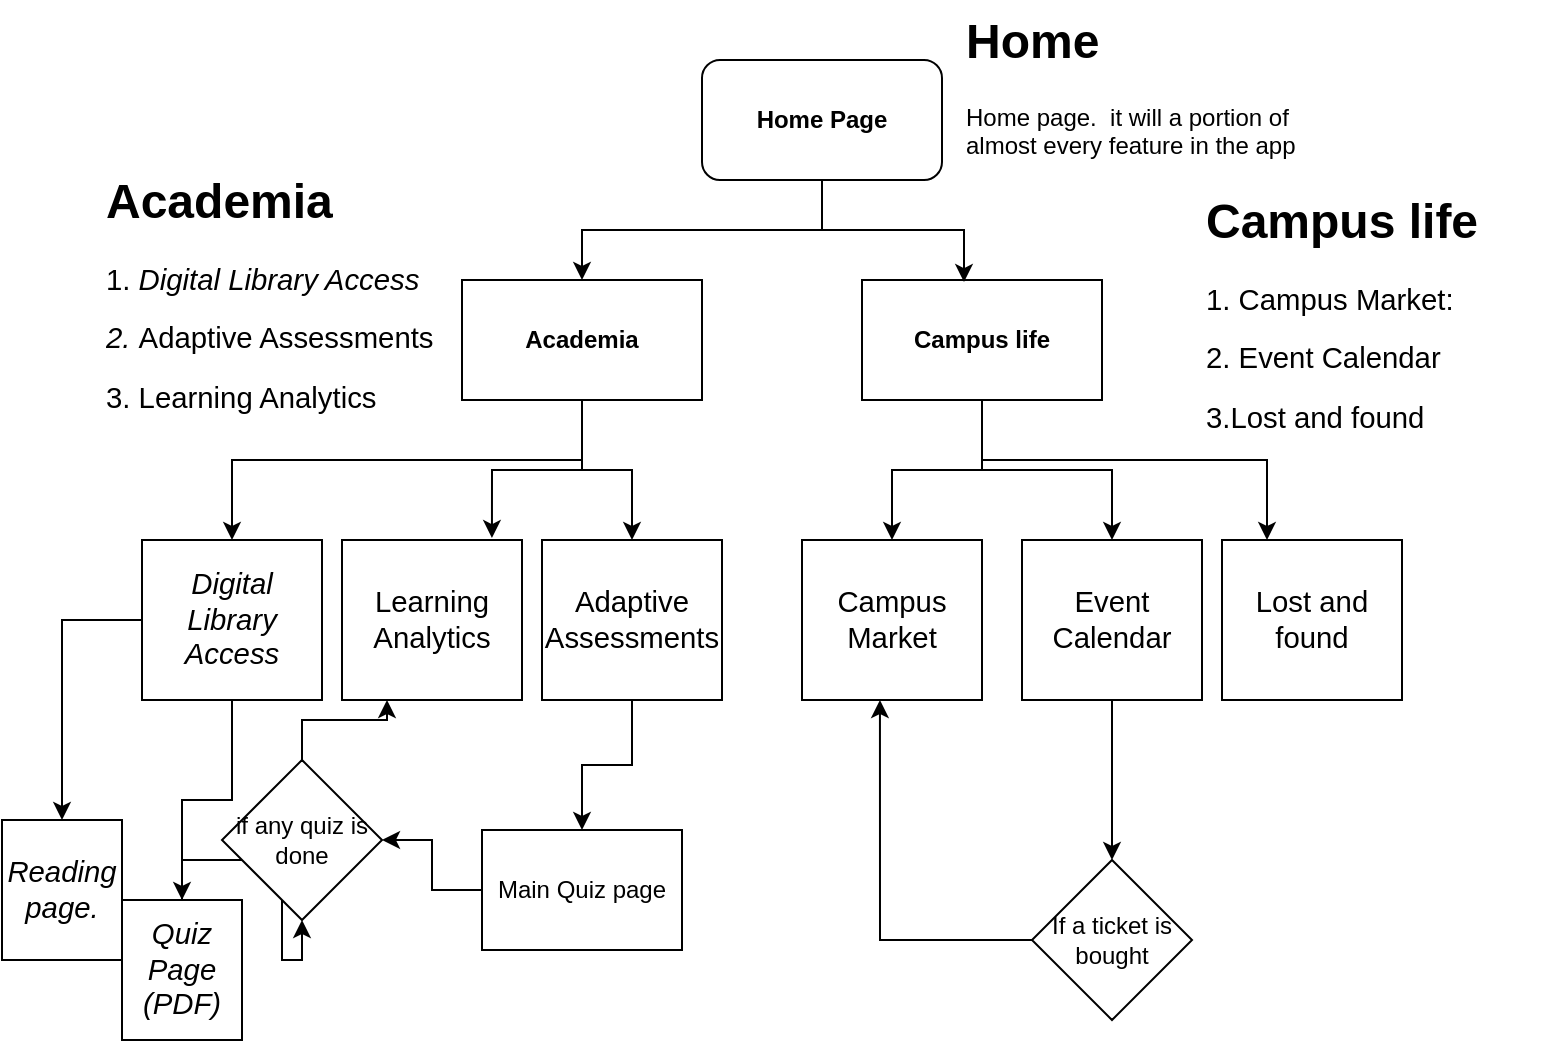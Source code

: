 <mxfile version="26.0.1">
  <diagram name="Page-1" id="t2Agn3zVJbbcYLE0rASg">
    <mxGraphModel dx="872" dy="485" grid="1" gridSize="10" guides="1" tooltips="1" connect="1" arrows="1" fold="1" page="1" pageScale="1" pageWidth="850" pageHeight="1100" math="0" shadow="0">
      <root>
        <mxCell id="0" />
        <mxCell id="1" parent="0" />
        <mxCell id="_6m41STNGbUdQRh68FWX-44" style="edgeStyle=orthogonalEdgeStyle;rounded=0;orthogonalLoop=1;jettySize=auto;html=1;entryX=0.5;entryY=0;entryDx=0;entryDy=0;" edge="1" parent="1" source="FUpWUue3s9DD8rc0HmMt-1" target="FUpWUue3s9DD8rc0HmMt-3">
          <mxGeometry relative="1" as="geometry" />
        </mxCell>
        <mxCell id="FUpWUue3s9DD8rc0HmMt-1" value="&lt;b&gt;Home Page&lt;/b&gt;" style="rounded=1;whiteSpace=wrap;html=1;" parent="1" vertex="1">
          <mxGeometry x="350" y="40" width="120" height="60" as="geometry" />
        </mxCell>
        <mxCell id="FUpWUue3s9DD8rc0HmMt-2" value="&lt;h1 style=&quot;margin-top: 0px;&quot;&gt;Home&lt;/h1&gt;&lt;p&gt;&lt;span style=&quot;text-align: center;&quot;&gt;Home page.&amp;nbsp; it will a portion of almost every feature in the app&lt;/span&gt;&lt;/p&gt;" style="text;html=1;whiteSpace=wrap;overflow=hidden;rounded=0;" parent="1" vertex="1">
          <mxGeometry x="480" y="10" width="170" height="90" as="geometry" />
        </mxCell>
        <mxCell id="_6m41STNGbUdQRh68FWX-36" style="edgeStyle=orthogonalEdgeStyle;rounded=0;orthogonalLoop=1;jettySize=auto;html=1;entryX=0.5;entryY=0;entryDx=0;entryDy=0;" edge="1" parent="1" source="FUpWUue3s9DD8rc0HmMt-3" target="_6m41STNGbUdQRh68FWX-32">
          <mxGeometry relative="1" as="geometry" />
        </mxCell>
        <mxCell id="_6m41STNGbUdQRh68FWX-45" style="edgeStyle=orthogonalEdgeStyle;rounded=0;orthogonalLoop=1;jettySize=auto;html=1;entryX=0.5;entryY=0;entryDx=0;entryDy=0;" edge="1" parent="1" source="FUpWUue3s9DD8rc0HmMt-3" target="FUpWUue3s9DD8rc0HmMt-19">
          <mxGeometry relative="1" as="geometry">
            <Array as="points">
              <mxPoint x="290" y="240" />
              <mxPoint x="115" y="240" />
            </Array>
          </mxGeometry>
        </mxCell>
        <mxCell id="FUpWUue3s9DD8rc0HmMt-3" value="&lt;b&gt;Academia&lt;/b&gt;" style="rounded=0;whiteSpace=wrap;html=1;" parent="1" vertex="1">
          <mxGeometry x="230" y="150" width="120" height="60" as="geometry" />
        </mxCell>
        <mxCell id="_6m41STNGbUdQRh68FWX-39" value="" style="edgeStyle=orthogonalEdgeStyle;rounded=0;orthogonalLoop=1;jettySize=auto;html=1;" edge="1" parent="1" source="FUpWUue3s9DD8rc0HmMt-4" target="FUpWUue3s9DD8rc0HmMt-25">
          <mxGeometry relative="1" as="geometry" />
        </mxCell>
        <mxCell id="_6m41STNGbUdQRh68FWX-41" style="edgeStyle=orthogonalEdgeStyle;rounded=0;orthogonalLoop=1;jettySize=auto;html=1;entryX=0.5;entryY=0;entryDx=0;entryDy=0;" edge="1" parent="1" source="FUpWUue3s9DD8rc0HmMt-4" target="FUpWUue3s9DD8rc0HmMt-24">
          <mxGeometry relative="1" as="geometry" />
        </mxCell>
        <mxCell id="_6m41STNGbUdQRh68FWX-42" style="edgeStyle=orthogonalEdgeStyle;rounded=0;orthogonalLoop=1;jettySize=auto;html=1;entryX=0.25;entryY=0;entryDx=0;entryDy=0;" edge="1" parent="1" source="FUpWUue3s9DD8rc0HmMt-4" target="FUpWUue3s9DD8rc0HmMt-26">
          <mxGeometry relative="1" as="geometry">
            <Array as="points">
              <mxPoint x="490" y="240" />
              <mxPoint x="633" y="240" />
            </Array>
          </mxGeometry>
        </mxCell>
        <mxCell id="FUpWUue3s9DD8rc0HmMt-4" value="&lt;b&gt;Campus life&lt;/b&gt;" style="rounded=0;whiteSpace=wrap;html=1;" parent="1" vertex="1">
          <mxGeometry x="430" y="150" width="120" height="60" as="geometry" />
        </mxCell>
        <mxCell id="FUpWUue3s9DD8rc0HmMt-12" value="&lt;h1 style=&quot;margin-top: 0px;&quot;&gt;Academia&lt;/h1&gt;&lt;p&gt;&lt;font face=&quot;Arial, sans-serif&quot;&gt;&lt;span style=&quot;font-size: 14.667px; white-space-collapse: preserve;&quot;&gt;1. &lt;/span&gt;&lt;/font&gt;&lt;span style=&quot;background-color: transparent; font-family: Arial, sans-serif; font-size: 11pt; font-style: italic; white-space-collapse: preserve; color: light-dark(rgb(0, 0, 0), rgb(255, 255, 255));&quot;&gt;Digital Library Access&lt;/span&gt;&lt;/p&gt;&lt;p&gt;&lt;span style=&quot;background-color: transparent; font-family: Arial, sans-serif; font-size: 11pt; font-style: italic; white-space-collapse: preserve; color: light-dark(rgb(0, 0, 0), rgb(255, 255, 255));&quot;&gt;2. &lt;/span&gt;&lt;span style=&quot;background-color: transparent; font-family: Arial, sans-serif; font-size: 11pt; white-space-collapse: preserve; color: light-dark(rgb(0, 0, 0), rgb(255, 255, 255));&quot;&gt;Adaptive Assessments&lt;/span&gt;&lt;/p&gt;&lt;p&gt;&lt;span style=&quot;background-color: transparent; font-family: Arial, sans-serif; font-size: 11pt; white-space-collapse: preserve; color: light-dark(rgb(0, 0, 0), rgb(255, 255, 255));&quot;&gt;3. &lt;/span&gt;&lt;span style=&quot;background-color: transparent; color: light-dark(rgb(0, 0, 0), rgb(255, 255, 255)); white-space-collapse: preserve; font-size: 11pt; font-family: Arial, sans-serif; font-variant-numeric: normal; font-variant-east-asian: normal; font-variant-alternates: normal; font-variant-position: normal; font-variant-emoji: normal; vertical-align: baseline;&quot;&gt;Learning Analytics&lt;/span&gt;&lt;/p&gt;" style="text;html=1;whiteSpace=wrap;overflow=hidden;rounded=0;" parent="1" vertex="1">
          <mxGeometry x="50" y="90" width="180" height="140" as="geometry" />
        </mxCell>
        <mxCell id="FUpWUue3s9DD8rc0HmMt-13" value="&lt;h1 style=&quot;margin-top: 0px;&quot;&gt;Campus life&lt;/h1&gt;&lt;p&gt;&lt;font face=&quot;Arial, sans-serif&quot;&gt;&lt;span style=&quot;font-size: 14.667px; white-space-collapse: preserve;&quot;&gt;1. &lt;/span&gt;&lt;/font&gt;&lt;span style=&quot;background-color: transparent; font-family: Arial, sans-serif; font-size: 11pt; white-space-collapse: preserve; color: light-dark(rgb(0, 0, 0), rgb(255, 255, 255));&quot;&gt;Campus Market:&lt;/span&gt;&lt;/p&gt;&lt;p&gt;&lt;span style=&quot;background-color: transparent; font-family: Arial, sans-serif; font-size: 11pt; white-space-collapse: preserve; color: light-dark(rgb(0, 0, 0), rgb(255, 255, 255));&quot;&gt;2. &lt;/span&gt;&lt;span style=&quot;background-color: transparent; font-family: Arial, sans-serif; font-size: 11pt; white-space-collapse: preserve; color: light-dark(rgb(0, 0, 0), rgb(255, 255, 255));&quot;&gt;Event Calendar&lt;/span&gt;&lt;/p&gt;&lt;p&gt;&lt;span style=&quot;background-color: transparent; font-family: Arial, sans-serif; font-size: 11pt; white-space-collapse: preserve; color: light-dark(rgb(0, 0, 0), rgb(255, 255, 255));&quot;&gt;3.&lt;/span&gt;&lt;span style=&quot;background-color: transparent; font-family: Arial, sans-serif; font-size: 11pt; white-space-collapse: preserve; color: light-dark(rgb(0, 0, 0), rgb(255, 255, 255));&quot;&gt;Lost and found&lt;/span&gt;&lt;/p&gt;" style="text;html=1;whiteSpace=wrap;overflow=hidden;rounded=0;" parent="1" vertex="1">
          <mxGeometry x="600" y="100" width="180" height="140" as="geometry" />
        </mxCell>
        <mxCell id="FUpWUue3s9DD8rc0HmMt-18" value="&lt;span style=&quot;font-family: Arial, sans-serif; font-size: 14.667px; text-align: left; white-space-collapse: preserve;&quot;&gt;Learning Analytics&lt;/span&gt;" style="rounded=0;whiteSpace=wrap;html=1;" parent="1" vertex="1">
          <mxGeometry x="170" y="280" width="90" height="80" as="geometry" />
        </mxCell>
        <mxCell id="_6m41STNGbUdQRh68FWX-34" style="edgeStyle=orthogonalEdgeStyle;rounded=0;orthogonalLoop=1;jettySize=auto;html=1;entryX=0.5;entryY=0;entryDx=0;entryDy=0;" edge="1" parent="1" source="FUpWUue3s9DD8rc0HmMt-19" target="_6m41STNGbUdQRh68FWX-4">
          <mxGeometry relative="1" as="geometry" />
        </mxCell>
        <mxCell id="_6m41STNGbUdQRh68FWX-35" style="edgeStyle=orthogonalEdgeStyle;rounded=0;orthogonalLoop=1;jettySize=auto;html=1;entryX=0.5;entryY=0;entryDx=0;entryDy=0;" edge="1" parent="1" source="FUpWUue3s9DD8rc0HmMt-19" target="_6m41STNGbUdQRh68FWX-3">
          <mxGeometry relative="1" as="geometry" />
        </mxCell>
        <mxCell id="FUpWUue3s9DD8rc0HmMt-19" value="&lt;span style=&quot;font-family: Arial, sans-serif; font-size: 14.667px; font-style: italic; text-align: left; white-space-collapse: preserve;&quot;&gt;Digital Library Access&lt;/span&gt;" style="rounded=0;whiteSpace=wrap;html=1;" parent="1" vertex="1">
          <mxGeometry x="70" y="280" width="90" height="80" as="geometry" />
        </mxCell>
        <mxCell id="FUpWUue3s9DD8rc0HmMt-24" value="&lt;span style=&quot;font-family: Arial, sans-serif; font-size: 14.667px; text-align: left; white-space-collapse: preserve;&quot;&gt;Campus Market&lt;/span&gt;" style="rounded=0;whiteSpace=wrap;html=1;" parent="1" vertex="1">
          <mxGeometry x="400" y="280" width="90" height="80" as="geometry" />
        </mxCell>
        <mxCell id="_6m41STNGbUdQRh68FWX-53" value="" style="edgeStyle=orthogonalEdgeStyle;rounded=0;orthogonalLoop=1;jettySize=auto;html=1;" edge="1" parent="1" source="FUpWUue3s9DD8rc0HmMt-25" target="_6m41STNGbUdQRh68FWX-52">
          <mxGeometry relative="1" as="geometry" />
        </mxCell>
        <mxCell id="FUpWUue3s9DD8rc0HmMt-25" value="&lt;span style=&quot;font-family: Arial, sans-serif; font-size: 14.667px; text-align: left; white-space-collapse: preserve;&quot;&gt;Event Calendar&lt;/span&gt;" style="rounded=0;whiteSpace=wrap;html=1;" parent="1" vertex="1">
          <mxGeometry x="510" y="280" width="90" height="80" as="geometry" />
        </mxCell>
        <mxCell id="FUpWUue3s9DD8rc0HmMt-26" value="&lt;span style=&quot;font-family: Arial, sans-serif; font-size: 14.667px; text-align: left; white-space-collapse: preserve;&quot;&gt;Lost and found&lt;/span&gt;" style="rounded=0;whiteSpace=wrap;html=1;" parent="1" vertex="1">
          <mxGeometry x="610" y="280" width="90" height="80" as="geometry" />
        </mxCell>
        <mxCell id="_6m41STNGbUdQRh68FWX-3" value="&lt;div style=&quot;&quot;&gt;&lt;font face=&quot;Arial, sans-serif&quot;&gt;&lt;span style=&quot;font-size: 14.667px; white-space-collapse: preserve;&quot;&gt;&lt;i&gt;Reading page.&lt;/i&gt;&lt;/span&gt;&lt;/font&gt;&lt;/div&gt;" style="rounded=0;whiteSpace=wrap;html=1;align=center;" vertex="1" parent="1">
          <mxGeometry y="420" width="60" height="70" as="geometry" />
        </mxCell>
        <mxCell id="_6m41STNGbUdQRh68FWX-26" style="edgeStyle=orthogonalEdgeStyle;rounded=0;orthogonalLoop=1;jettySize=auto;html=1;entryX=0.5;entryY=1;entryDx=0;entryDy=0;" edge="1" parent="1" source="_6m41STNGbUdQRh68FWX-4" target="_6m41STNGbUdQRh68FWX-18">
          <mxGeometry relative="1" as="geometry" />
        </mxCell>
        <mxCell id="_6m41STNGbUdQRh68FWX-4" value="&lt;div style=&quot;&quot;&gt;&lt;font face=&quot;Arial, sans-serif&quot;&gt;&lt;span style=&quot;font-size: 14.667px; white-space-collapse: preserve;&quot;&gt;&lt;i&gt;Quiz Page&lt;/i&gt;&lt;/span&gt;&lt;/font&gt;&lt;/div&gt;&lt;div style=&quot;&quot;&gt;&lt;font face=&quot;Arial, sans-serif&quot;&gt;&lt;span style=&quot;font-size: 14.667px; white-space-collapse: preserve;&quot;&gt;&lt;i&gt;(PDF)&lt;/i&gt;&lt;/span&gt;&lt;/font&gt;&lt;/div&gt;" style="rounded=0;whiteSpace=wrap;html=1;align=center;" vertex="1" parent="1">
          <mxGeometry x="60" y="460" width="60" height="70" as="geometry" />
        </mxCell>
        <mxCell id="_6m41STNGbUdQRh68FWX-33" style="edgeStyle=orthogonalEdgeStyle;rounded=0;orthogonalLoop=1;jettySize=auto;html=1;entryX=0.25;entryY=1;entryDx=0;entryDy=0;" edge="1" parent="1" source="_6m41STNGbUdQRh68FWX-18" target="FUpWUue3s9DD8rc0HmMt-18">
          <mxGeometry relative="1" as="geometry" />
        </mxCell>
        <mxCell id="_6m41STNGbUdQRh68FWX-18" value="if any quiz is done" style="rhombus;whiteSpace=wrap;html=1;" vertex="1" parent="1">
          <mxGeometry x="110" y="390" width="80" height="80" as="geometry" />
        </mxCell>
        <mxCell id="_6m41STNGbUdQRh68FWX-49" value="" style="edgeStyle=orthogonalEdgeStyle;rounded=0;orthogonalLoop=1;jettySize=auto;html=1;" edge="1" parent="1" source="_6m41STNGbUdQRh68FWX-32" target="_6m41STNGbUdQRh68FWX-48">
          <mxGeometry relative="1" as="geometry" />
        </mxCell>
        <mxCell id="_6m41STNGbUdQRh68FWX-32" value="&lt;span style=&quot;font-family: Arial, sans-serif; font-size: 14.667px; text-align: left; white-space-collapse: preserve;&quot;&gt;Adaptive Assessments&lt;/span&gt;" style="rounded=0;whiteSpace=wrap;html=1;" vertex="1" parent="1">
          <mxGeometry x="270" y="280" width="90" height="80" as="geometry" />
        </mxCell>
        <mxCell id="_6m41STNGbUdQRh68FWX-37" style="edgeStyle=orthogonalEdgeStyle;rounded=0;orthogonalLoop=1;jettySize=auto;html=1;entryX=0.833;entryY=-0.012;entryDx=0;entryDy=0;entryPerimeter=0;" edge="1" parent="1" source="FUpWUue3s9DD8rc0HmMt-3" target="FUpWUue3s9DD8rc0HmMt-18">
          <mxGeometry relative="1" as="geometry" />
        </mxCell>
        <mxCell id="_6m41STNGbUdQRh68FWX-43" style="edgeStyle=orthogonalEdgeStyle;rounded=0;orthogonalLoop=1;jettySize=auto;html=1;entryX=0.425;entryY=0.017;entryDx=0;entryDy=0;entryPerimeter=0;" edge="1" parent="1" source="FUpWUue3s9DD8rc0HmMt-1" target="FUpWUue3s9DD8rc0HmMt-4">
          <mxGeometry relative="1" as="geometry" />
        </mxCell>
        <mxCell id="_6m41STNGbUdQRh68FWX-50" value="" style="edgeStyle=orthogonalEdgeStyle;rounded=0;orthogonalLoop=1;jettySize=auto;html=1;" edge="1" parent="1" source="_6m41STNGbUdQRh68FWX-48" target="_6m41STNGbUdQRh68FWX-18">
          <mxGeometry relative="1" as="geometry" />
        </mxCell>
        <mxCell id="_6m41STNGbUdQRh68FWX-48" value="Main Quiz page" style="whiteSpace=wrap;html=1;rounded=0;" vertex="1" parent="1">
          <mxGeometry x="240" y="425" width="100" height="60" as="geometry" />
        </mxCell>
        <mxCell id="_6m41STNGbUdQRh68FWX-52" value="If a ticket is bought" style="rhombus;whiteSpace=wrap;html=1;rounded=0;" vertex="1" parent="1">
          <mxGeometry x="515" y="440" width="80" height="80" as="geometry" />
        </mxCell>
        <mxCell id="_6m41STNGbUdQRh68FWX-54" style="edgeStyle=orthogonalEdgeStyle;rounded=0;orthogonalLoop=1;jettySize=auto;html=1;entryX=0.433;entryY=1;entryDx=0;entryDy=0;entryPerimeter=0;" edge="1" parent="1" source="_6m41STNGbUdQRh68FWX-52" target="FUpWUue3s9DD8rc0HmMt-24">
          <mxGeometry relative="1" as="geometry" />
        </mxCell>
      </root>
    </mxGraphModel>
  </diagram>
</mxfile>
